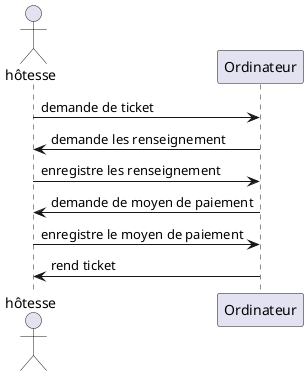 @startuml
actor hôtesse
participant Ordinateur
hôtesse -> Ordinateur : demande de ticket
Ordinateur -> hôtesse : demande les renseignement
hôtesse -> Ordinateur : enregistre les renseignement
Ordinateur -> hôtesse : demande de moyen de paiement
hôtesse -> Ordinateur : enregistre le moyen de paiement
Ordinateur -> hôtesse : rend ticket
@enduml